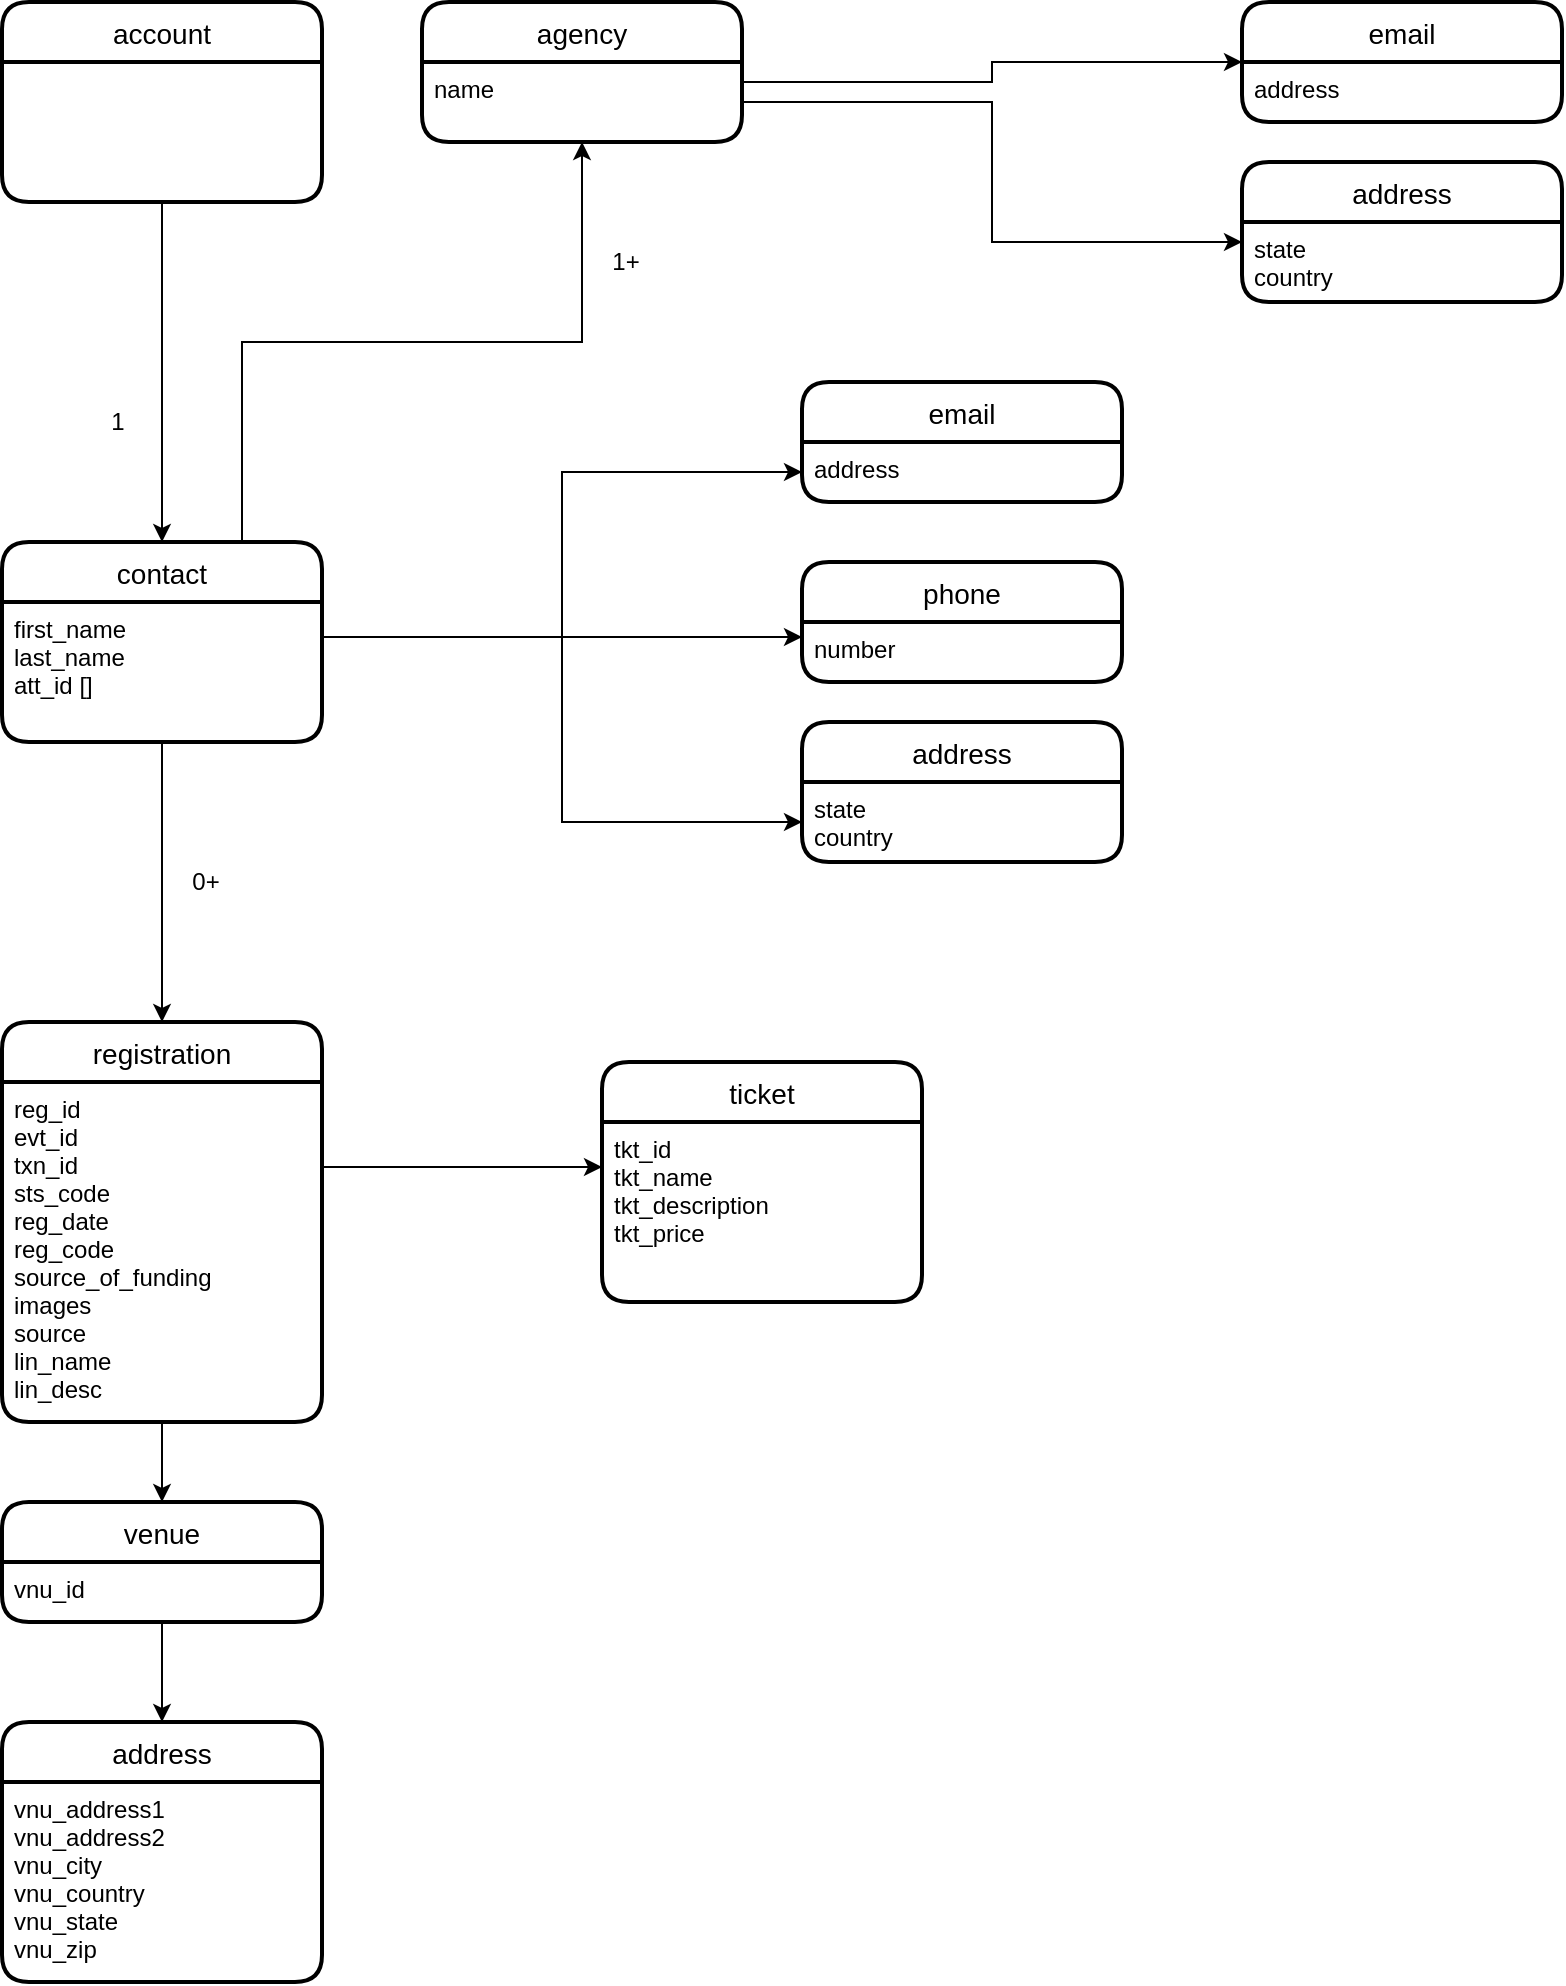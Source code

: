 <mxfile version="14.7.2" type="github">
  <diagram id="EvHXQJJqCrKLjhet5S01" name="registration-relationships">
    <mxGraphModel dx="1888" dy="1686" grid="1" gridSize="10" guides="1" tooltips="1" connect="1" arrows="1" fold="1" page="1" pageScale="1" pageWidth="850" pageHeight="1100" math="0" shadow="0">
      <root>
        <mxCell id="SMGeGTdycMmYEW14vPJl-0" />
        <mxCell id="SMGeGTdycMmYEW14vPJl-1" parent="SMGeGTdycMmYEW14vPJl-0" />
        <mxCell id="zwu6QqA_yfuRV0ZdclB4-10" style="edgeStyle=orthogonalEdgeStyle;rounded=0;orthogonalLoop=1;jettySize=auto;html=1;exitX=0.75;exitY=0;exitDx=0;exitDy=0;entryX=0.5;entryY=1;entryDx=0;entryDy=0;" parent="SMGeGTdycMmYEW14vPJl-1" source="SMGeGTdycMmYEW14vPJl-2" target="SMGeGTdycMmYEW14vPJl-17" edge="1">
          <mxGeometry relative="1" as="geometry" />
        </mxCell>
        <mxCell id="SMGeGTdycMmYEW14vPJl-2" value="contact" style="swimlane;childLayout=stackLayout;horizontal=1;startSize=30;horizontalStack=0;rounded=1;fontSize=14;fontStyle=0;strokeWidth=2;resizeParent=0;resizeLast=1;shadow=0;dashed=0;align=center;" parent="SMGeGTdycMmYEW14vPJl-1" vertex="1">
          <mxGeometry x="-100" y="-470" width="160" height="100" as="geometry" />
        </mxCell>
        <mxCell id="SMGeGTdycMmYEW14vPJl-3" value="first_name&#xa;last_name&#xa;att_id []" style="align=left;strokeColor=none;fillColor=none;spacingLeft=4;fontSize=12;verticalAlign=top;resizable=0;rotatable=0;part=1;" parent="SMGeGTdycMmYEW14vPJl-2" vertex="1">
          <mxGeometry y="30" width="160" height="70" as="geometry" />
        </mxCell>
        <mxCell id="SMGeGTdycMmYEW14vPJl-4" value="email" style="swimlane;childLayout=stackLayout;horizontal=1;startSize=30;horizontalStack=0;rounded=1;fontSize=14;fontStyle=0;strokeWidth=2;resizeParent=0;resizeLast=1;shadow=0;dashed=0;align=center;" parent="SMGeGTdycMmYEW14vPJl-1" vertex="1">
          <mxGeometry x="300" y="-550" width="160" height="60" as="geometry" />
        </mxCell>
        <mxCell id="SMGeGTdycMmYEW14vPJl-5" value="address" style="align=left;strokeColor=none;fillColor=none;spacingLeft=4;fontSize=12;verticalAlign=top;resizable=0;rotatable=0;part=1;" parent="SMGeGTdycMmYEW14vPJl-4" vertex="1">
          <mxGeometry y="30" width="160" height="30" as="geometry" />
        </mxCell>
        <mxCell id="SMGeGTdycMmYEW14vPJl-6" value="phone" style="swimlane;childLayout=stackLayout;horizontal=1;startSize=30;horizontalStack=0;rounded=1;fontSize=14;fontStyle=0;strokeWidth=2;resizeParent=0;resizeLast=1;shadow=0;dashed=0;align=center;" parent="SMGeGTdycMmYEW14vPJl-1" vertex="1">
          <mxGeometry x="300" y="-460" width="160" height="60" as="geometry" />
        </mxCell>
        <mxCell id="SMGeGTdycMmYEW14vPJl-7" value="number" style="align=left;strokeColor=none;fillColor=none;spacingLeft=4;fontSize=12;verticalAlign=top;resizable=0;rotatable=0;part=1;" parent="SMGeGTdycMmYEW14vPJl-6" vertex="1">
          <mxGeometry y="30" width="160" height="30" as="geometry" />
        </mxCell>
        <mxCell id="SMGeGTdycMmYEW14vPJl-8" value="address" style="swimlane;childLayout=stackLayout;horizontal=1;startSize=30;horizontalStack=0;rounded=1;fontSize=14;fontStyle=0;strokeWidth=2;resizeParent=0;resizeLast=1;shadow=0;dashed=0;align=center;" parent="SMGeGTdycMmYEW14vPJl-1" vertex="1">
          <mxGeometry x="300" y="-380" width="160" height="70" as="geometry" />
        </mxCell>
        <mxCell id="SMGeGTdycMmYEW14vPJl-9" value="state&#xa;country" style="align=left;strokeColor=none;fillColor=none;spacingLeft=4;fontSize=12;verticalAlign=top;resizable=0;rotatable=0;part=1;" parent="SMGeGTdycMmYEW14vPJl-8" vertex="1">
          <mxGeometry y="30" width="160" height="40" as="geometry" />
        </mxCell>
        <mxCell id="SMGeGTdycMmYEW14vPJl-16" value="agency" style="swimlane;childLayout=stackLayout;horizontal=1;startSize=30;horizontalStack=0;rounded=1;fontSize=14;fontStyle=0;strokeWidth=2;resizeParent=0;resizeLast=1;shadow=0;dashed=0;align=center;" parent="SMGeGTdycMmYEW14vPJl-1" vertex="1">
          <mxGeometry x="110" y="-740" width="160" height="70" as="geometry" />
        </mxCell>
        <mxCell id="SMGeGTdycMmYEW14vPJl-17" value="name" style="align=left;strokeColor=none;fillColor=none;spacingLeft=4;fontSize=12;verticalAlign=top;resizable=0;rotatable=0;part=1;" parent="SMGeGTdycMmYEW14vPJl-16" vertex="1">
          <mxGeometry y="30" width="160" height="40" as="geometry" />
        </mxCell>
        <mxCell id="SMGeGTdycMmYEW14vPJl-18" value="email" style="swimlane;childLayout=stackLayout;horizontal=1;startSize=30;horizontalStack=0;rounded=1;fontSize=14;fontStyle=0;strokeWidth=2;resizeParent=0;resizeLast=1;shadow=0;dashed=0;align=center;" parent="SMGeGTdycMmYEW14vPJl-1" vertex="1">
          <mxGeometry x="520" y="-740" width="160" height="60" as="geometry" />
        </mxCell>
        <mxCell id="SMGeGTdycMmYEW14vPJl-19" value="address" style="align=left;strokeColor=none;fillColor=none;spacingLeft=4;fontSize=12;verticalAlign=top;resizable=0;rotatable=0;part=1;" parent="SMGeGTdycMmYEW14vPJl-18" vertex="1">
          <mxGeometry y="30" width="160" height="30" as="geometry" />
        </mxCell>
        <mxCell id="SMGeGTdycMmYEW14vPJl-21" value="address" style="swimlane;childLayout=stackLayout;horizontal=1;startSize=30;horizontalStack=0;rounded=1;fontSize=14;fontStyle=0;strokeWidth=2;resizeParent=0;resizeLast=1;shadow=0;dashed=0;align=center;" parent="SMGeGTdycMmYEW14vPJl-1" vertex="1">
          <mxGeometry x="520" y="-660" width="160" height="70" as="geometry" />
        </mxCell>
        <mxCell id="SMGeGTdycMmYEW14vPJl-22" value="state&#xa;country" style="align=left;strokeColor=none;fillColor=none;spacingLeft=4;fontSize=12;verticalAlign=top;resizable=0;rotatable=0;part=1;" parent="SMGeGTdycMmYEW14vPJl-21" vertex="1">
          <mxGeometry y="30" width="160" height="40" as="geometry" />
        </mxCell>
        <mxCell id="SMGeGTdycMmYEW14vPJl-23" style="edgeStyle=orthogonalEdgeStyle;rounded=0;orthogonalLoop=1;jettySize=auto;html=1;exitX=1;exitY=0.25;exitDx=0;exitDy=0;entryX=0;entryY=0.5;entryDx=0;entryDy=0;" parent="SMGeGTdycMmYEW14vPJl-1" source="SMGeGTdycMmYEW14vPJl-17" target="SMGeGTdycMmYEW14vPJl-18" edge="1">
          <mxGeometry relative="1" as="geometry" />
        </mxCell>
        <mxCell id="SMGeGTdycMmYEW14vPJl-24" style="edgeStyle=orthogonalEdgeStyle;rounded=0;orthogonalLoop=1;jettySize=auto;html=1;exitX=1;exitY=0.5;exitDx=0;exitDy=0;entryX=0;entryY=0.25;entryDx=0;entryDy=0;" parent="SMGeGTdycMmYEW14vPJl-1" source="SMGeGTdycMmYEW14vPJl-17" target="SMGeGTdycMmYEW14vPJl-22" edge="1">
          <mxGeometry relative="1" as="geometry" />
        </mxCell>
        <mxCell id="SMGeGTdycMmYEW14vPJl-25" style="edgeStyle=orthogonalEdgeStyle;rounded=0;orthogonalLoop=1;jettySize=auto;html=1;exitX=1;exitY=0.25;exitDx=0;exitDy=0;entryX=0;entryY=0.5;entryDx=0;entryDy=0;" parent="SMGeGTdycMmYEW14vPJl-1" source="SMGeGTdycMmYEW14vPJl-3" target="SMGeGTdycMmYEW14vPJl-5" edge="1">
          <mxGeometry relative="1" as="geometry" />
        </mxCell>
        <mxCell id="SMGeGTdycMmYEW14vPJl-27" style="edgeStyle=orthogonalEdgeStyle;rounded=0;orthogonalLoop=1;jettySize=auto;html=1;exitX=1;exitY=0.25;exitDx=0;exitDy=0;entryX=0;entryY=0.5;entryDx=0;entryDy=0;" parent="SMGeGTdycMmYEW14vPJl-1" source="SMGeGTdycMmYEW14vPJl-3" target="SMGeGTdycMmYEW14vPJl-9" edge="1">
          <mxGeometry relative="1" as="geometry" />
        </mxCell>
        <mxCell id="SMGeGTdycMmYEW14vPJl-29" value="registration" style="swimlane;childLayout=stackLayout;horizontal=1;startSize=30;horizontalStack=0;rounded=1;fontSize=14;fontStyle=0;strokeWidth=2;resizeParent=0;resizeLast=1;shadow=0;dashed=0;align=center;" parent="SMGeGTdycMmYEW14vPJl-1" vertex="1">
          <mxGeometry x="-100" y="-230" width="160" height="200" as="geometry" />
        </mxCell>
        <mxCell id="SMGeGTdycMmYEW14vPJl-30" value="reg_id&#xa;evt_id&#xa;txn_id&#xa;sts_code&#xa;reg_date&#xa;reg_code&#xa;source_of_funding&#xa;images&#xa;source&#xa;lin_name&#xa;lin_desc" style="align=left;strokeColor=none;fillColor=none;spacingLeft=4;fontSize=12;verticalAlign=top;resizable=0;rotatable=0;part=1;" parent="SMGeGTdycMmYEW14vPJl-29" vertex="1">
          <mxGeometry y="30" width="160" height="170" as="geometry" />
        </mxCell>
        <mxCell id="SMGeGTdycMmYEW14vPJl-34" style="edgeStyle=orthogonalEdgeStyle;rounded=0;orthogonalLoop=1;jettySize=auto;html=1;exitX=1;exitY=0.25;exitDx=0;exitDy=0;entryX=0;entryY=0.25;entryDx=0;entryDy=0;" parent="SMGeGTdycMmYEW14vPJl-1" source="SMGeGTdycMmYEW14vPJl-3" target="SMGeGTdycMmYEW14vPJl-7" edge="1">
          <mxGeometry relative="1" as="geometry" />
        </mxCell>
        <mxCell id="SMGeGTdycMmYEW14vPJl-35" value="ticket" style="swimlane;childLayout=stackLayout;horizontal=1;startSize=30;horizontalStack=0;rounded=1;fontSize=14;fontStyle=0;strokeWidth=2;resizeParent=0;resizeLast=1;shadow=0;dashed=0;align=center;" parent="SMGeGTdycMmYEW14vPJl-1" vertex="1">
          <mxGeometry x="200" y="-210" width="160" height="120" as="geometry" />
        </mxCell>
        <mxCell id="SMGeGTdycMmYEW14vPJl-36" value="tkt_id&#xa;tkt_name&#xa;tkt_description&#xa;tkt_price" style="align=left;strokeColor=none;fillColor=none;spacingLeft=4;fontSize=12;verticalAlign=top;resizable=0;rotatable=0;part=1;" parent="SMGeGTdycMmYEW14vPJl-35" vertex="1">
          <mxGeometry y="30" width="160" height="90" as="geometry" />
        </mxCell>
        <mxCell id="SMGeGTdycMmYEW14vPJl-41" style="edgeStyle=orthogonalEdgeStyle;rounded=0;orthogonalLoop=1;jettySize=auto;html=1;exitX=1;exitY=0.25;exitDx=0;exitDy=0;entryX=0;entryY=0.25;entryDx=0;entryDy=0;" parent="SMGeGTdycMmYEW14vPJl-1" source="SMGeGTdycMmYEW14vPJl-30" target="SMGeGTdycMmYEW14vPJl-36" edge="1">
          <mxGeometry relative="1" as="geometry" />
        </mxCell>
        <mxCell id="zwu6QqA_yfuRV0ZdclB4-17" style="edgeStyle=orthogonalEdgeStyle;rounded=0;orthogonalLoop=1;jettySize=auto;html=1;exitX=0.5;exitY=1;exitDx=0;exitDy=0;entryX=0.5;entryY=0;entryDx=0;entryDy=0;" parent="SMGeGTdycMmYEW14vPJl-1" source="zwu6QqA_yfuRV0ZdclB4-0" target="SMGeGTdycMmYEW14vPJl-2" edge="1">
          <mxGeometry relative="1" as="geometry" />
        </mxCell>
        <mxCell id="zwu6QqA_yfuRV0ZdclB4-0" value="account" style="swimlane;childLayout=stackLayout;horizontal=1;startSize=30;horizontalStack=0;rounded=1;fontSize=14;fontStyle=0;strokeWidth=2;resizeParent=0;resizeLast=1;shadow=0;dashed=0;align=center;" parent="SMGeGTdycMmYEW14vPJl-1" vertex="1">
          <mxGeometry x="-100" y="-740" width="160" height="100" as="geometry" />
        </mxCell>
        <mxCell id="zwu6QqA_yfuRV0ZdclB4-7" style="edgeStyle=orthogonalEdgeStyle;rounded=0;orthogonalLoop=1;jettySize=auto;html=1;exitX=0.5;exitY=1;exitDx=0;exitDy=0;" parent="SMGeGTdycMmYEW14vPJl-1" source="SMGeGTdycMmYEW14vPJl-3" target="SMGeGTdycMmYEW14vPJl-29" edge="1">
          <mxGeometry relative="1" as="geometry" />
        </mxCell>
        <mxCell id="zwu6QqA_yfuRV0ZdclB4-8" value="0+" style="text;html=1;strokeColor=none;fillColor=none;align=center;verticalAlign=middle;whiteSpace=wrap;rounded=0;" parent="SMGeGTdycMmYEW14vPJl-1" vertex="1">
          <mxGeometry x="-18" y="-310" width="40" height="20" as="geometry" />
        </mxCell>
        <mxCell id="zwu6QqA_yfuRV0ZdclB4-15" value="1+" style="text;html=1;strokeColor=none;fillColor=none;align=center;verticalAlign=middle;whiteSpace=wrap;rounded=0;" parent="SMGeGTdycMmYEW14vPJl-1" vertex="1">
          <mxGeometry x="192" y="-620" width="40" height="20" as="geometry" />
        </mxCell>
        <mxCell id="zwu6QqA_yfuRV0ZdclB4-16" value="1" style="text;html=1;strokeColor=none;fillColor=none;align=center;verticalAlign=middle;whiteSpace=wrap;rounded=0;" parent="SMGeGTdycMmYEW14vPJl-1" vertex="1">
          <mxGeometry x="-62" y="-540" width="40" height="20" as="geometry" />
        </mxCell>
        <mxCell id="SI906_mZcm9wN9mpcfpA-2" value="venue" style="swimlane;childLayout=stackLayout;horizontal=1;startSize=30;horizontalStack=0;rounded=1;fontSize=14;fontStyle=0;strokeWidth=2;resizeParent=0;resizeLast=1;shadow=0;dashed=0;align=center;" vertex="1" parent="SMGeGTdycMmYEW14vPJl-1">
          <mxGeometry x="-100" y="10" width="160" height="60" as="geometry" />
        </mxCell>
        <mxCell id="SI906_mZcm9wN9mpcfpA-3" value="vnu_id" style="align=left;strokeColor=none;fillColor=none;spacingLeft=4;fontSize=12;verticalAlign=top;resizable=0;rotatable=0;part=1;" vertex="1" parent="SI906_mZcm9wN9mpcfpA-2">
          <mxGeometry y="30" width="160" height="30" as="geometry" />
        </mxCell>
        <mxCell id="SI906_mZcm9wN9mpcfpA-7" value="address" style="swimlane;childLayout=stackLayout;horizontal=1;startSize=30;horizontalStack=0;rounded=1;fontSize=14;fontStyle=0;strokeWidth=2;resizeParent=0;resizeLast=1;shadow=0;dashed=0;align=center;" vertex="1" parent="SMGeGTdycMmYEW14vPJl-1">
          <mxGeometry x="-100" y="120" width="160" height="130" as="geometry" />
        </mxCell>
        <mxCell id="SI906_mZcm9wN9mpcfpA-8" value="vnu_address1&#xa;vnu_address2&#xa;vnu_city&#xa;vnu_country&#xa;vnu_state&#xa;vnu_zip" style="align=left;strokeColor=none;fillColor=none;spacingLeft=4;fontSize=12;verticalAlign=top;resizable=0;rotatable=0;part=1;" vertex="1" parent="SI906_mZcm9wN9mpcfpA-7">
          <mxGeometry y="30" width="160" height="100" as="geometry" />
        </mxCell>
        <mxCell id="SI906_mZcm9wN9mpcfpA-9" style="edgeStyle=orthogonalEdgeStyle;rounded=0;orthogonalLoop=1;jettySize=auto;html=1;exitX=0.5;exitY=1;exitDx=0;exitDy=0;entryX=0.5;entryY=0;entryDx=0;entryDy=0;" edge="1" parent="SMGeGTdycMmYEW14vPJl-1" source="SI906_mZcm9wN9mpcfpA-3" target="SI906_mZcm9wN9mpcfpA-7">
          <mxGeometry relative="1" as="geometry" />
        </mxCell>
        <mxCell id="SI906_mZcm9wN9mpcfpA-10" style="edgeStyle=orthogonalEdgeStyle;rounded=0;orthogonalLoop=1;jettySize=auto;html=1;exitX=0.5;exitY=1;exitDx=0;exitDy=0;entryX=0.5;entryY=0;entryDx=0;entryDy=0;" edge="1" parent="SMGeGTdycMmYEW14vPJl-1" source="SMGeGTdycMmYEW14vPJl-30" target="SI906_mZcm9wN9mpcfpA-2">
          <mxGeometry relative="1" as="geometry" />
        </mxCell>
      </root>
    </mxGraphModel>
  </diagram>
</mxfile>
